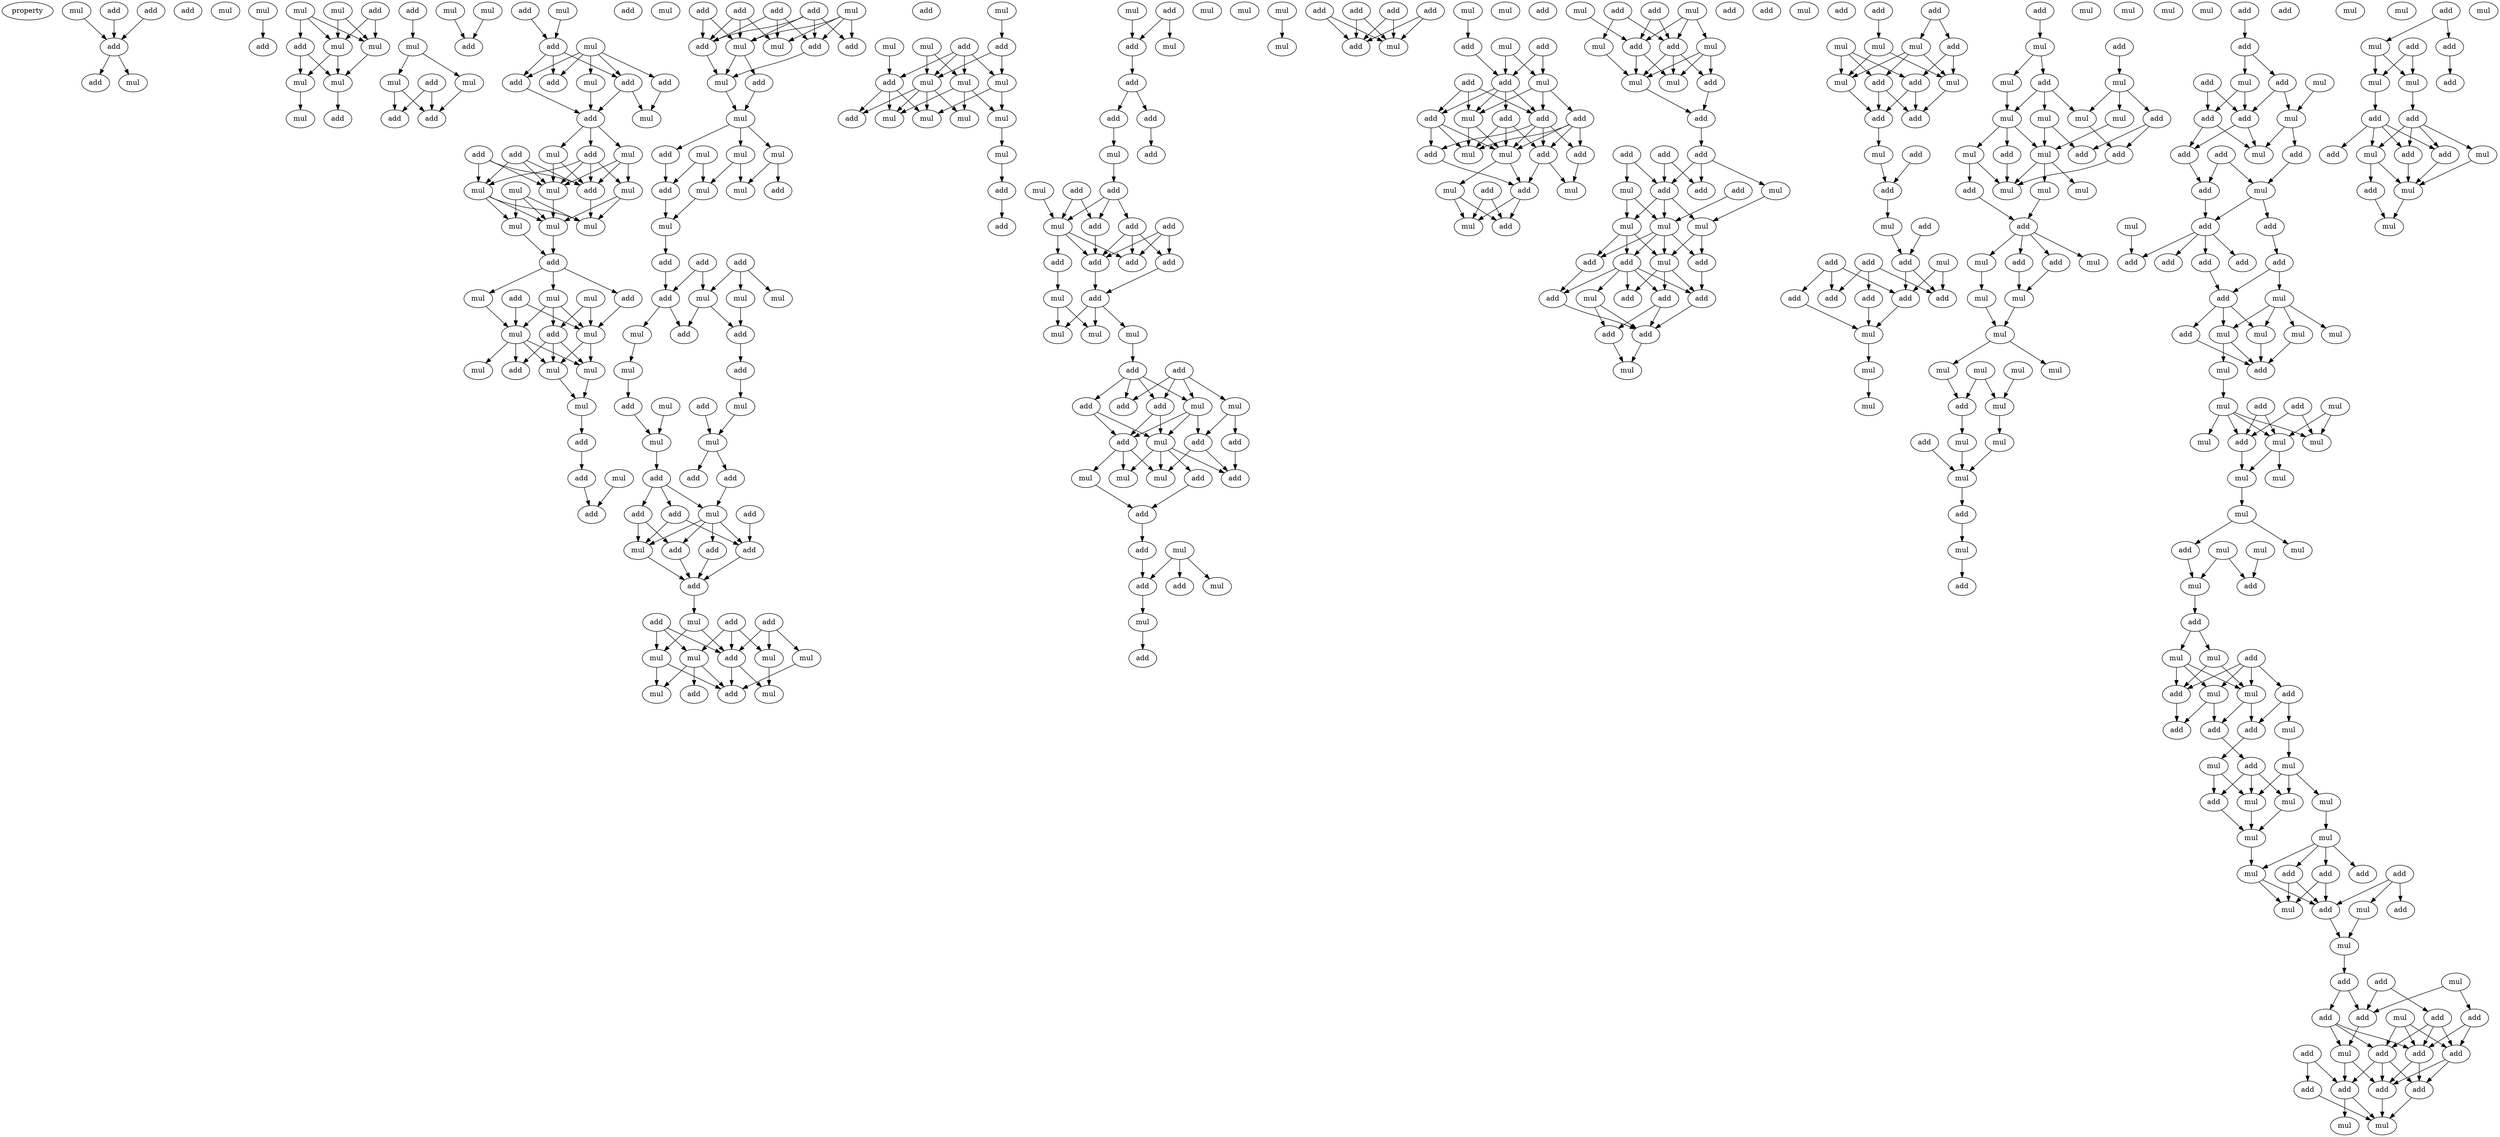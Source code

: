 digraph {
    node [fontcolor=black]
    property [mul=2,lf=1.8]
    0 [ label = mul ];
    1 [ label = add ];
    2 [ label = add ];
    3 [ label = add ];
    4 [ label = add ];
    5 [ label = mul ];
    6 [ label = add ];
    7 [ label = mul ];
    8 [ label = mul ];
    9 [ label = mul ];
    10 [ label = add ];
    11 [ label = mul ];
    12 [ label = add ];
    13 [ label = mul ];
    14 [ label = add ];
    15 [ label = mul ];
    16 [ label = mul ];
    17 [ label = mul ];
    18 [ label = add ];
    19 [ label = add ];
    20 [ label = mul ];
    21 [ label = mul ];
    22 [ label = mul ];
    23 [ label = mul ];
    24 [ label = add ];
    25 [ label = add ];
    26 [ label = mul ];
    27 [ label = add ];
    28 [ label = mul ];
    29 [ label = add ];
    30 [ label = add ];
    31 [ label = mul ];
    32 [ label = add ];
    33 [ label = mul ];
    34 [ label = add ];
    35 [ label = add ];
    36 [ label = add ];
    37 [ label = add ];
    38 [ label = mul ];
    39 [ label = add ];
    40 [ label = mul ];
    41 [ label = add ];
    42 [ label = mul ];
    43 [ label = mul ];
    44 [ label = add ];
    45 [ label = add ];
    46 [ label = add ];
    47 [ label = mul ];
    48 [ label = mul ];
    49 [ label = mul ];
    50 [ label = add ];
    51 [ label = mul ];
    52 [ label = mul ];
    53 [ label = mul ];
    54 [ label = mul ];
    55 [ label = add ];
    56 [ label = add ];
    57 [ label = mul ];
    58 [ label = mul ];
    59 [ label = add ];
    60 [ label = mul ];
    61 [ label = mul ];
    62 [ label = mul ];
    63 [ label = add ];
    64 [ label = add ];
    65 [ label = mul ];
    66 [ label = mul ];
    67 [ label = mul ];
    68 [ label = mul ];
    69 [ label = add ];
    70 [ label = mul ];
    71 [ label = add ];
    72 [ label = add ];
    73 [ label = mul ];
    74 [ label = add ];
    75 [ label = mul ];
    76 [ label = add ];
    77 [ label = add ];
    78 [ label = add ];
    79 [ label = mul ];
    80 [ label = mul ];
    81 [ label = add ];
    82 [ label = add ];
    83 [ label = add ];
    84 [ label = mul ];
    85 [ label = add ];
    86 [ label = mul ];
    87 [ label = mul ];
    88 [ label = mul ];
    89 [ label = add ];
    90 [ label = mul ];
    91 [ label = mul ];
    92 [ label = add ];
    93 [ label = add ];
    94 [ label = mul ];
    95 [ label = mul ];
    96 [ label = add ];
    97 [ label = add ];
    98 [ label = add ];
    99 [ label = mul ];
    100 [ label = mul ];
    101 [ label = mul ];
    102 [ label = add ];
    103 [ label = mul ];
    104 [ label = add ];
    105 [ label = add ];
    106 [ label = add ];
    107 [ label = mul ];
    108 [ label = add ];
    109 [ label = add ];
    110 [ label = mul ];
    111 [ label = mul ];
    112 [ label = add ];
    113 [ label = mul ];
    114 [ label = mul ];
    115 [ label = add ];
    116 [ label = add ];
    117 [ label = add ];
    118 [ label = add ];
    119 [ label = mul ];
    120 [ label = add ];
    121 [ label = add ];
    122 [ label = add ];
    123 [ label = add ];
    124 [ label = add ];
    125 [ label = mul ];
    126 [ label = add ];
    127 [ label = add ];
    128 [ label = add ];
    129 [ label = mul ];
    130 [ label = add ];
    131 [ label = mul ];
    132 [ label = mul ];
    133 [ label = add ];
    134 [ label = mul ];
    135 [ label = mul ];
    136 [ label = add ];
    137 [ label = mul ];
    138 [ label = add ];
    139 [ label = mul ];
    140 [ label = mul ];
    141 [ label = add ];
    142 [ label = add ];
    143 [ label = mul ];
    144 [ label = mul ];
    145 [ label = add ];
    146 [ label = mul ];
    147 [ label = mul ];
    148 [ label = mul ];
    149 [ label = mul ];
    150 [ label = add ];
    151 [ label = mul ];
    152 [ label = mul ];
    153 [ label = mul ];
    154 [ label = mul ];
    155 [ label = add ];
    156 [ label = mul ];
    157 [ label = add ];
    158 [ label = add ];
    159 [ label = mul ];
    160 [ label = add ];
    161 [ label = add ];
    162 [ label = add ];
    163 [ label = mul ];
    164 [ label = add ];
    165 [ label = mul ];
    166 [ label = add ];
    167 [ label = mul ];
    168 [ label = add ];
    169 [ label = mul ];
    170 [ label = add ];
    171 [ label = add ];
    172 [ label = mul ];
    173 [ label = add ];
    174 [ label = add ];
    175 [ label = add ];
    176 [ label = add ];
    177 [ label = add ];
    178 [ label = add ];
    179 [ label = mul ];
    180 [ label = add ];
    181 [ label = mul ];
    182 [ label = mul ];
    183 [ label = mul ];
    184 [ label = add ];
    185 [ label = add ];
    186 [ label = add ];
    187 [ label = add ];
    188 [ label = mul ];
    189 [ label = add ];
    190 [ label = mul ];
    191 [ label = mul ];
    192 [ label = add ];
    193 [ label = add ];
    194 [ label = add ];
    195 [ label = add ];
    196 [ label = mul ];
    197 [ label = mul ];
    198 [ label = add ];
    199 [ label = mul ];
    200 [ label = add ];
    201 [ label = add ];
    202 [ label = mul ];
    203 [ label = mul ];
    204 [ label = add ];
    205 [ label = mul ];
    206 [ label = mul ];
    207 [ label = add ];
    208 [ label = mul ];
    209 [ label = add ];
    210 [ label = add ];
    211 [ label = add ];
    212 [ label = add ];
    213 [ label = add ];
    214 [ label = mul ];
    215 [ label = add ];
    216 [ label = mul ];
    217 [ label = add ];
    218 [ label = add ];
    219 [ label = mul ];
    220 [ label = add ];
    221 [ label = mul ];
    222 [ label = add ];
    223 [ label = add ];
    224 [ label = add ];
    225 [ label = add ];
    226 [ label = add ];
    227 [ label = mul ];
    228 [ label = add ];
    229 [ label = add ];
    230 [ label = add ];
    231 [ label = mul ];
    232 [ label = mul ];
    233 [ label = add ];
    234 [ label = mul ];
    235 [ label = add ];
    236 [ label = mul ];
    237 [ label = mul ];
    238 [ label = add ];
    239 [ label = mul ];
    240 [ label = add ];
    241 [ label = add ];
    242 [ label = mul ];
    243 [ label = mul ];
    244 [ label = add ];
    245 [ label = add ];
    246 [ label = mul ];
    247 [ label = add ];
    248 [ label = mul ];
    249 [ label = mul ];
    250 [ label = add ];
    251 [ label = mul ];
    252 [ label = add ];
    253 [ label = add ];
    254 [ label = add ];
    255 [ label = add ];
    256 [ label = add ];
    257 [ label = mul ];
    258 [ label = add ];
    259 [ label = mul ];
    260 [ label = add ];
    261 [ label = add ];
    262 [ label = mul ];
    263 [ label = mul ];
    264 [ label = mul ];
    265 [ label = mul ];
    266 [ label = add ];
    267 [ label = add ];
    268 [ label = add ];
    269 [ label = add ];
    270 [ label = add ];
    271 [ label = add ];
    272 [ label = add ];
    273 [ label = mul ];
    274 [ label = add ];
    275 [ label = add ];
    276 [ label = mul ];
    277 [ label = add ];
    278 [ label = mul ];
    279 [ label = add ];
    280 [ label = add ];
    281 [ label = add ];
    282 [ label = mul ];
    283 [ label = mul ];
    284 [ label = mul ];
    285 [ label = add ];
    286 [ label = mul ];
    287 [ label = add ];
    288 [ label = add ];
    289 [ label = mul ];
    290 [ label = add ];
    291 [ label = add ];
    292 [ label = mul ];
    293 [ label = add ];
    294 [ label = add ];
    295 [ label = mul ];
    296 [ label = add ];
    297 [ label = add ];
    298 [ label = add ];
    299 [ label = mul ];
    300 [ label = add ];
    301 [ label = add ];
    302 [ label = add ];
    303 [ label = add ];
    304 [ label = add ];
    305 [ label = add ];
    306 [ label = mul ];
    307 [ label = mul ];
    308 [ label = add ];
    309 [ label = mul ];
    310 [ label = add ];
    311 [ label = mul ];
    312 [ label = mul ];
    313 [ label = mul ];
    314 [ label = add ];
    315 [ label = mul ];
    316 [ label = add ];
    317 [ label = mul ];
    318 [ label = mul ];
    319 [ label = mul ];
    320 [ label = mul ];
    321 [ label = add ];
    322 [ label = mul ];
    323 [ label = add ];
    324 [ label = add ];
    325 [ label = add ];
    326 [ label = mul ];
    327 [ label = mul ];
    328 [ label = mul ];
    329 [ label = add ];
    330 [ label = add ];
    331 [ label = mul ];
    332 [ label = add ];
    333 [ label = mul ];
    334 [ label = mul ];
    335 [ label = mul ];
    336 [ label = mul ];
    337 [ label = mul ];
    338 [ label = mul ];
    339 [ label = mul ];
    340 [ label = mul ];
    341 [ label = mul ];
    342 [ label = mul ];
    343 [ label = add ];
    344 [ label = mul ];
    345 [ label = add ];
    346 [ label = mul ];
    347 [ label = mul ];
    348 [ label = mul ];
    349 [ label = mul ];
    350 [ label = add ];
    351 [ label = mul ];
    352 [ label = mul ];
    353 [ label = add ];
    354 [ label = add ];
    355 [ label = add ];
    356 [ label = add ];
    357 [ label = mul ];
    358 [ label = add ];
    359 [ label = mul ];
    360 [ label = add ];
    361 [ label = mul ];
    362 [ label = add ];
    363 [ label = add ];
    364 [ label = mul ];
    365 [ label = add ];
    366 [ label = add ];
    367 [ label = mul ];
    368 [ label = add ];
    369 [ label = add ];
    370 [ label = mul ];
    371 [ label = mul ];
    372 [ label = add ];
    373 [ label = add ];
    374 [ label = add ];
    375 [ label = add ];
    376 [ label = add ];
    377 [ label = add ];
    378 [ label = add ];
    379 [ label = mul ];
    380 [ label = add ];
    381 [ label = mul ];
    382 [ label = mul ];
    383 [ label = mul ];
    384 [ label = add ];
    385 [ label = mul ];
    386 [ label = mul ];
    387 [ label = add ];
    388 [ label = add ];
    389 [ label = add ];
    390 [ label = mul ];
    391 [ label = mul ];
    392 [ label = mul ];
    393 [ label = add ];
    394 [ label = mul ];
    395 [ label = mul ];
    396 [ label = mul ];
    397 [ label = mul ];
    398 [ label = mul ];
    399 [ label = add ];
    400 [ label = mul ];
    401 [ label = mul ];
    402 [ label = mul ];
    403 [ label = mul ];
    404 [ label = add ];
    405 [ label = mul ];
    406 [ label = add ];
    407 [ label = mul ];
    408 [ label = mul ];
    409 [ label = add ];
    410 [ label = mul ];
    411 [ label = mul ];
    412 [ label = add ];
    413 [ label = add ];
    414 [ label = add ];
    415 [ label = add ];
    416 [ label = add ];
    417 [ label = mul ];
    418 [ label = mul ];
    419 [ label = add ];
    420 [ label = mul ];
    421 [ label = add ];
    422 [ label = mul ];
    423 [ label = mul ];
    424 [ label = mul ];
    425 [ label = mul ];
    426 [ label = mul ];
    427 [ label = mul ];
    428 [ label = add ];
    429 [ label = add ];
    430 [ label = add ];
    431 [ label = add ];
    432 [ label = mul ];
    433 [ label = mul ];
    434 [ label = add ];
    435 [ label = add ];
    436 [ label = mul ];
    437 [ label = mul ];
    438 [ label = add ];
    439 [ label = add ];
    440 [ label = mul ];
    441 [ label = add ];
    442 [ label = add ];
    443 [ label = add ];
    444 [ label = add ];
    445 [ label = add ];
    446 [ label = add ];
    447 [ label = mul ];
    448 [ label = add ];
    449 [ label = add ];
    450 [ label = add ];
    451 [ label = add ];
    452 [ label = add ];
    453 [ label = add ];
    454 [ label = mul ];
    455 [ label = mul ];
    456 [ label = add ];
    457 [ label = add ];
    458 [ label = mul ];
    459 [ label = add ];
    460 [ label = mul ];
    461 [ label = mul ];
    462 [ label = mul ];
    463 [ label = add ];
    464 [ label = add ];
    465 [ label = add ];
    466 [ label = add ];
    467 [ label = add ];
    468 [ label = mul ];
    469 [ label = add ];
    470 [ label = mul ];
    471 [ label = add ];
    472 [ label = mul ];
    473 [ label = mul ];
    0 -> 4 [ name = 0 ];
    1 -> 4 [ name = 1 ];
    2 -> 4 [ name = 2 ];
    4 -> 6 [ name = 3 ];
    4 -> 7 [ name = 4 ];
    8 -> 10 [ name = 5 ];
    9 -> 13 [ name = 6 ];
    9 -> 14 [ name = 7 ];
    9 -> 15 [ name = 8 ];
    11 -> 13 [ name = 9 ];
    11 -> 15 [ name = 10 ];
    12 -> 13 [ name = 11 ];
    12 -> 15 [ name = 12 ];
    13 -> 16 [ name = 13 ];
    13 -> 17 [ name = 14 ];
    14 -> 16 [ name = 15 ];
    14 -> 17 [ name = 16 ];
    15 -> 16 [ name = 17 ];
    16 -> 18 [ name = 18 ];
    17 -> 20 [ name = 19 ];
    19 -> 21 [ name = 20 ];
    21 -> 22 [ name = 21 ];
    21 -> 23 [ name = 22 ];
    22 -> 25 [ name = 23 ];
    22 -> 27 [ name = 24 ];
    23 -> 25 [ name = 25 ];
    24 -> 25 [ name = 26 ];
    24 -> 27 [ name = 27 ];
    26 -> 29 [ name = 28 ];
    28 -> 29 [ name = 29 ];
    30 -> 34 [ name = 30 ];
    31 -> 34 [ name = 31 ];
    33 -> 35 [ name = 32 ];
    33 -> 36 [ name = 33 ];
    33 -> 37 [ name = 34 ];
    33 -> 38 [ name = 35 ];
    33 -> 39 [ name = 36 ];
    34 -> 35 [ name = 37 ];
    34 -> 37 [ name = 38 ];
    34 -> 39 [ name = 39 ];
    36 -> 40 [ name = 40 ];
    37 -> 40 [ name = 41 ];
    37 -> 41 [ name = 42 ];
    38 -> 41 [ name = 43 ];
    39 -> 41 [ name = 44 ];
    41 -> 42 [ name = 45 ];
    41 -> 43 [ name = 46 ];
    41 -> 45 [ name = 47 ];
    42 -> 49 [ name = 48 ];
    42 -> 50 [ name = 49 ];
    42 -> 51 [ name = 50 ];
    43 -> 49 [ name = 51 ];
    43 -> 50 [ name = 52 ];
    44 -> 47 [ name = 53 ];
    44 -> 49 [ name = 54 ];
    44 -> 50 [ name = 55 ];
    45 -> 47 [ name = 56 ];
    45 -> 49 [ name = 57 ];
    45 -> 50 [ name = 58 ];
    45 -> 51 [ name = 59 ];
    46 -> 47 [ name = 60 ];
    46 -> 49 [ name = 61 ];
    46 -> 50 [ name = 62 ];
    47 -> 52 [ name = 63 ];
    47 -> 53 [ name = 64 ];
    47 -> 54 [ name = 65 ];
    48 -> 52 [ name = 66 ];
    48 -> 53 [ name = 67 ];
    48 -> 54 [ name = 68 ];
    49 -> 54 [ name = 69 ];
    50 -> 52 [ name = 70 ];
    51 -> 52 [ name = 71 ];
    51 -> 54 [ name = 72 ];
    53 -> 55 [ name = 73 ];
    54 -> 55 [ name = 74 ];
    55 -> 57 [ name = 75 ];
    55 -> 59 [ name = 76 ];
    55 -> 60 [ name = 77 ];
    56 -> 61 [ name = 78 ];
    56 -> 62 [ name = 79 ];
    57 -> 61 [ name = 80 ];
    57 -> 62 [ name = 81 ];
    57 -> 63 [ name = 82 ];
    58 -> 61 [ name = 83 ];
    58 -> 63 [ name = 84 ];
    59 -> 61 [ name = 85 ];
    60 -> 62 [ name = 86 ];
    61 -> 65 [ name = 87 ];
    61 -> 66 [ name = 88 ];
    62 -> 64 [ name = 89 ];
    62 -> 65 [ name = 90 ];
    62 -> 66 [ name = 91 ];
    62 -> 67 [ name = 92 ];
    63 -> 64 [ name = 93 ];
    63 -> 65 [ name = 94 ];
    63 -> 66 [ name = 95 ];
    65 -> 68 [ name = 96 ];
    66 -> 68 [ name = 97 ];
    68 -> 69 [ name = 98 ];
    69 -> 71 [ name = 99 ];
    70 -> 72 [ name = 100 ];
    71 -> 72 [ name = 101 ];
    74 -> 79 [ name = 102 ];
    74 -> 80 [ name = 103 ];
    74 -> 82 [ name = 104 ];
    75 -> 79 [ name = 105 ];
    75 -> 80 [ name = 106 ];
    75 -> 81 [ name = 107 ];
    75 -> 83 [ name = 108 ];
    76 -> 80 [ name = 109 ];
    76 -> 81 [ name = 110 ];
    76 -> 82 [ name = 111 ];
    76 -> 83 [ name = 112 ];
    77 -> 80 [ name = 113 ];
    77 -> 82 [ name = 114 ];
    78 -> 79 [ name = 115 ];
    78 -> 82 [ name = 116 ];
    78 -> 83 [ name = 117 ];
    80 -> 84 [ name = 118 ];
    80 -> 85 [ name = 119 ];
    82 -> 84 [ name = 120 ];
    83 -> 84 [ name = 121 ];
    84 -> 86 [ name = 122 ];
    85 -> 86 [ name = 123 ];
    86 -> 87 [ name = 124 ];
    86 -> 89 [ name = 125 ];
    86 -> 90 [ name = 126 ];
    87 -> 91 [ name = 127 ];
    87 -> 94 [ name = 128 ];
    88 -> 91 [ name = 129 ];
    88 -> 93 [ name = 130 ];
    89 -> 93 [ name = 131 ];
    90 -> 92 [ name = 132 ];
    90 -> 94 [ name = 133 ];
    91 -> 95 [ name = 134 ];
    93 -> 95 [ name = 135 ];
    95 -> 96 [ name = 136 ];
    96 -> 102 [ name = 137 ];
    97 -> 99 [ name = 138 ];
    97 -> 100 [ name = 139 ];
    97 -> 101 [ name = 140 ];
    98 -> 100 [ name = 141 ];
    98 -> 102 [ name = 142 ];
    99 -> 105 [ name = 143 ];
    100 -> 104 [ name = 144 ];
    100 -> 105 [ name = 145 ];
    102 -> 103 [ name = 146 ];
    102 -> 104 [ name = 147 ];
    103 -> 107 [ name = 148 ];
    105 -> 106 [ name = 149 ];
    106 -> 111 [ name = 150 ];
    107 -> 112 [ name = 151 ];
    109 -> 113 [ name = 152 ];
    110 -> 114 [ name = 153 ];
    111 -> 113 [ name = 154 ];
    112 -> 114 [ name = 155 ];
    113 -> 116 [ name = 156 ];
    113 -> 117 [ name = 157 ];
    114 -> 115 [ name = 158 ];
    115 -> 119 [ name = 159 ];
    115 -> 120 [ name = 160 ];
    115 -> 121 [ name = 161 ];
    116 -> 119 [ name = 162 ];
    118 -> 124 [ name = 163 ];
    119 -> 122 [ name = 164 ];
    119 -> 123 [ name = 165 ];
    119 -> 124 [ name = 166 ];
    119 -> 125 [ name = 167 ];
    120 -> 122 [ name = 168 ];
    120 -> 125 [ name = 169 ];
    121 -> 124 [ name = 170 ];
    121 -> 125 [ name = 171 ];
    122 -> 126 [ name = 172 ];
    123 -> 126 [ name = 173 ];
    124 -> 126 [ name = 174 ];
    125 -> 126 [ name = 175 ];
    126 -> 129 [ name = 176 ];
    127 -> 132 [ name = 177 ];
    127 -> 133 [ name = 178 ];
    127 -> 135 [ name = 179 ];
    128 -> 133 [ name = 180 ];
    128 -> 134 [ name = 181 ];
    128 -> 135 [ name = 182 ];
    129 -> 131 [ name = 183 ];
    129 -> 133 [ name = 184 ];
    130 -> 131 [ name = 185 ];
    130 -> 132 [ name = 186 ];
    130 -> 133 [ name = 187 ];
    131 -> 136 [ name = 188 ];
    131 -> 139 [ name = 189 ];
    132 -> 136 [ name = 190 ];
    132 -> 138 [ name = 191 ];
    132 -> 139 [ name = 192 ];
    133 -> 136 [ name = 193 ];
    133 -> 137 [ name = 194 ];
    134 -> 136 [ name = 195 ];
    135 -> 137 [ name = 196 ];
    140 -> 141 [ name = 197 ];
    141 -> 146 [ name = 198 ];
    141 -> 147 [ name = 199 ];
    142 -> 145 [ name = 200 ];
    142 -> 146 [ name = 201 ];
    142 -> 147 [ name = 202 ];
    142 -> 148 [ name = 203 ];
    143 -> 145 [ name = 204 ];
    144 -> 146 [ name = 205 ];
    144 -> 148 [ name = 206 ];
    145 -> 149 [ name = 207 ];
    145 -> 150 [ name = 208 ];
    145 -> 152 [ name = 209 ];
    146 -> 149 [ name = 210 ];
    146 -> 150 [ name = 211 ];
    146 -> 152 [ name = 212 ];
    146 -> 153 [ name = 213 ];
    147 -> 151 [ name = 214 ];
    147 -> 152 [ name = 215 ];
    148 -> 149 [ name = 216 ];
    148 -> 151 [ name = 217 ];
    148 -> 153 [ name = 218 ];
    151 -> 154 [ name = 219 ];
    154 -> 157 [ name = 220 ];
    155 -> 158 [ name = 221 ];
    155 -> 159 [ name = 222 ];
    156 -> 158 [ name = 223 ];
    157 -> 160 [ name = 224 ];
    158 -> 161 [ name = 225 ];
    161 -> 162 [ name = 226 ];
    161 -> 164 [ name = 227 ];
    162 -> 167 [ name = 228 ];
    164 -> 166 [ name = 229 ];
    167 -> 168 [ name = 230 ];
    168 -> 171 [ name = 231 ];
    168 -> 172 [ name = 232 ];
    168 -> 173 [ name = 233 ];
    169 -> 172 [ name = 234 ];
    170 -> 171 [ name = 235 ];
    170 -> 172 [ name = 236 ];
    171 -> 178 [ name = 237 ];
    172 -> 175 [ name = 238 ];
    172 -> 177 [ name = 239 ];
    172 -> 178 [ name = 240 ];
    173 -> 175 [ name = 241 ];
    173 -> 176 [ name = 242 ];
    173 -> 178 [ name = 243 ];
    174 -> 175 [ name = 244 ];
    174 -> 176 [ name = 245 ];
    174 -> 178 [ name = 246 ];
    176 -> 180 [ name = 247 ];
    177 -> 179 [ name = 248 ];
    178 -> 180 [ name = 249 ];
    179 -> 181 [ name = 250 ];
    179 -> 183 [ name = 251 ];
    180 -> 181 [ name = 252 ];
    180 -> 182 [ name = 253 ];
    180 -> 183 [ name = 254 ];
    182 -> 185 [ name = 255 ];
    184 -> 187 [ name = 256 ];
    184 -> 188 [ name = 257 ];
    184 -> 189 [ name = 258 ];
    184 -> 190 [ name = 259 ];
    185 -> 186 [ name = 260 ];
    185 -> 187 [ name = 261 ];
    185 -> 188 [ name = 262 ];
    185 -> 189 [ name = 263 ];
    186 -> 191 [ name = 264 ];
    186 -> 193 [ name = 265 ];
    188 -> 191 [ name = 266 ];
    188 -> 193 [ name = 267 ];
    188 -> 194 [ name = 268 ];
    189 -> 191 [ name = 269 ];
    189 -> 193 [ name = 270 ];
    190 -> 192 [ name = 271 ];
    190 -> 194 [ name = 272 ];
    191 -> 195 [ name = 273 ];
    191 -> 196 [ name = 274 ];
    191 -> 198 [ name = 275 ];
    191 -> 199 [ name = 276 ];
    192 -> 198 [ name = 277 ];
    193 -> 196 [ name = 278 ];
    193 -> 197 [ name = 279 ];
    193 -> 199 [ name = 280 ];
    194 -> 196 [ name = 281 ];
    194 -> 198 [ name = 282 ];
    195 -> 200 [ name = 283 ];
    197 -> 200 [ name = 284 ];
    200 -> 201 [ name = 285 ];
    201 -> 204 [ name = 286 ];
    202 -> 206 [ name = 287 ];
    203 -> 204 [ name = 288 ];
    203 -> 205 [ name = 289 ];
    203 -> 207 [ name = 290 ];
    204 -> 208 [ name = 291 ];
    208 -> 209 [ name = 292 ];
    210 -> 215 [ name = 293 ];
    210 -> 216 [ name = 294 ];
    211 -> 215 [ name = 295 ];
    211 -> 216 [ name = 296 ];
    212 -> 215 [ name = 297 ];
    212 -> 216 [ name = 298 ];
    213 -> 215 [ name = 299 ];
    213 -> 216 [ name = 300 ];
    214 -> 218 [ name = 301 ];
    217 -> 221 [ name = 302 ];
    217 -> 222 [ name = 303 ];
    218 -> 222 [ name = 304 ];
    219 -> 221 [ name = 305 ];
    219 -> 222 [ name = 306 ];
    220 -> 223 [ name = 307 ];
    220 -> 224 [ name = 308 ];
    220 -> 227 [ name = 309 ];
    221 -> 224 [ name = 310 ];
    221 -> 226 [ name = 311 ];
    221 -> 227 [ name = 312 ];
    222 -> 223 [ name = 313 ];
    222 -> 224 [ name = 314 ];
    222 -> 225 [ name = 315 ];
    222 -> 227 [ name = 316 ];
    223 -> 228 [ name = 317 ];
    223 -> 231 [ name = 318 ];
    223 -> 232 [ name = 319 ];
    224 -> 228 [ name = 320 ];
    224 -> 229 [ name = 321 ];
    224 -> 230 [ name = 322 ];
    224 -> 232 [ name = 323 ];
    225 -> 230 [ name = 324 ];
    225 -> 231 [ name = 325 ];
    225 -> 232 [ name = 326 ];
    226 -> 229 [ name = 327 ];
    226 -> 230 [ name = 328 ];
    226 -> 231 [ name = 329 ];
    226 -> 232 [ name = 330 ];
    227 -> 231 [ name = 331 ];
    227 -> 232 [ name = 332 ];
    228 -> 235 [ name = 333 ];
    229 -> 234 [ name = 334 ];
    230 -> 234 [ name = 335 ];
    230 -> 235 [ name = 336 ];
    232 -> 235 [ name = 337 ];
    232 -> 236 [ name = 338 ];
    233 -> 237 [ name = 339 ];
    233 -> 238 [ name = 340 ];
    235 -> 237 [ name = 341 ];
    235 -> 238 [ name = 342 ];
    236 -> 237 [ name = 343 ];
    236 -> 238 [ name = 344 ];
    241 -> 245 [ name = 345 ];
    241 -> 247 [ name = 346 ];
    242 -> 245 [ name = 347 ];
    242 -> 247 [ name = 348 ];
    242 -> 248 [ name = 349 ];
    243 -> 245 [ name = 350 ];
    244 -> 246 [ name = 351 ];
    244 -> 247 [ name = 352 ];
    245 -> 249 [ name = 353 ];
    245 -> 251 [ name = 354 ];
    246 -> 251 [ name = 355 ];
    247 -> 249 [ name = 356 ];
    247 -> 250 [ name = 357 ];
    247 -> 251 [ name = 358 ];
    248 -> 249 [ name = 359 ];
    248 -> 250 [ name = 360 ];
    248 -> 251 [ name = 361 ];
    250 -> 252 [ name = 362 ];
    251 -> 252 [ name = 363 ];
    252 -> 255 [ name = 364 ];
    253 -> 260 [ name = 365 ];
    253 -> 261 [ name = 366 ];
    255 -> 259 [ name = 367 ];
    255 -> 260 [ name = 368 ];
    255 -> 261 [ name = 369 ];
    256 -> 257 [ name = 370 ];
    256 -> 260 [ name = 371 ];
    257 -> 262 [ name = 372 ];
    257 -> 264 [ name = 373 ];
    258 -> 262 [ name = 374 ];
    259 -> 263 [ name = 375 ];
    260 -> 262 [ name = 376 ];
    260 -> 263 [ name = 377 ];
    260 -> 264 [ name = 378 ];
    262 -> 265 [ name = 379 ];
    262 -> 266 [ name = 380 ];
    262 -> 267 [ name = 381 ];
    262 -> 268 [ name = 382 ];
    263 -> 265 [ name = 383 ];
    263 -> 266 [ name = 384 ];
    264 -> 265 [ name = 385 ];
    264 -> 267 [ name = 386 ];
    264 -> 268 [ name = 387 ];
    265 -> 269 [ name = 388 ];
    265 -> 270 [ name = 389 ];
    265 -> 271 [ name = 390 ];
    266 -> 270 [ name = 391 ];
    267 -> 272 [ name = 392 ];
    268 -> 269 [ name = 393 ];
    268 -> 270 [ name = 394 ];
    268 -> 271 [ name = 395 ];
    268 -> 272 [ name = 396 ];
    268 -> 273 [ name = 397 ];
    269 -> 274 [ name = 398 ];
    269 -> 275 [ name = 399 ];
    270 -> 274 [ name = 400 ];
    272 -> 274 [ name = 401 ];
    273 -> 274 [ name = 402 ];
    273 -> 275 [ name = 403 ];
    274 -> 276 [ name = 404 ];
    275 -> 276 [ name = 405 ];
    280 -> 284 [ name = 406 ];
    280 -> 285 [ name = 407 ];
    281 -> 282 [ name = 408 ];
    282 -> 286 [ name = 409 ];
    282 -> 289 [ name = 410 ];
    283 -> 286 [ name = 411 ];
    283 -> 287 [ name = 412 ];
    283 -> 288 [ name = 413 ];
    284 -> 286 [ name = 414 ];
    284 -> 287 [ name = 415 ];
    284 -> 289 [ name = 416 ];
    285 -> 288 [ name = 417 ];
    285 -> 289 [ name = 418 ];
    286 -> 291 [ name = 419 ];
    287 -> 290 [ name = 420 ];
    287 -> 291 [ name = 421 ];
    288 -> 290 [ name = 422 ];
    288 -> 291 [ name = 423 ];
    289 -> 290 [ name = 424 ];
    291 -> 292 [ name = 425 ];
    292 -> 294 [ name = 426 ];
    293 -> 294 [ name = 427 ];
    294 -> 295 [ name = 428 ];
    295 -> 300 [ name = 429 ];
    296 -> 300 [ name = 430 ];
    297 -> 301 [ name = 431 ];
    297 -> 303 [ name = 432 ];
    297 -> 304 [ name = 433 ];
    298 -> 302 [ name = 434 ];
    298 -> 304 [ name = 435 ];
    298 -> 305 [ name = 436 ];
    299 -> 302 [ name = 437 ];
    299 -> 303 [ name = 438 ];
    300 -> 302 [ name = 439 ];
    300 -> 303 [ name = 440 ];
    301 -> 306 [ name = 441 ];
    303 -> 306 [ name = 442 ];
    305 -> 306 [ name = 443 ];
    306 -> 307 [ name = 444 ];
    307 -> 311 [ name = 445 ];
    308 -> 309 [ name = 446 ];
    309 -> 312 [ name = 447 ];
    309 -> 314 [ name = 448 ];
    310 -> 313 [ name = 449 ];
    312 -> 318 [ name = 450 ];
    313 -> 315 [ name = 451 ];
    313 -> 316 [ name = 452 ];
    313 -> 319 [ name = 453 ];
    314 -> 315 [ name = 454 ];
    314 -> 317 [ name = 455 ];
    314 -> 318 [ name = 456 ];
    315 -> 321 [ name = 457 ];
    316 -> 321 [ name = 458 ];
    316 -> 323 [ name = 459 ];
    317 -> 322 [ name = 460 ];
    317 -> 323 [ name = 461 ];
    318 -> 320 [ name = 462 ];
    318 -> 322 [ name = 463 ];
    318 -> 324 [ name = 464 ];
    319 -> 322 [ name = 465 ];
    320 -> 325 [ name = 466 ];
    320 -> 326 [ name = 467 ];
    321 -> 326 [ name = 468 ];
    322 -> 326 [ name = 469 ];
    322 -> 327 [ name = 470 ];
    322 -> 328 [ name = 471 ];
    324 -> 326 [ name = 472 ];
    325 -> 329 [ name = 473 ];
    327 -> 329 [ name = 474 ];
    329 -> 330 [ name = 475 ];
    329 -> 331 [ name = 476 ];
    329 -> 332 [ name = 477 ];
    329 -> 333 [ name = 478 ];
    330 -> 335 [ name = 479 ];
    331 -> 334 [ name = 480 ];
    332 -> 335 [ name = 481 ];
    334 -> 336 [ name = 482 ];
    335 -> 336 [ name = 483 ];
    336 -> 337 [ name = 484 ];
    336 -> 341 [ name = 485 ];
    337 -> 343 [ name = 486 ];
    339 -> 342 [ name = 487 ];
    339 -> 343 [ name = 488 ];
    340 -> 342 [ name = 489 ];
    342 -> 348 [ name = 490 ];
    343 -> 347 [ name = 491 ];
    345 -> 349 [ name = 492 ];
    347 -> 349 [ name = 493 ];
    348 -> 349 [ name = 494 ];
    349 -> 350 [ name = 495 ];
    350 -> 352 [ name = 496 ];
    352 -> 353 [ name = 497 ];
    354 -> 356 [ name = 498 ];
    356 -> 360 [ name = 499 ];
    356 -> 361 [ name = 500 ];
    358 -> 362 [ name = 501 ];
    358 -> 363 [ name = 502 ];
    359 -> 364 [ name = 503 ];
    360 -> 363 [ name = 504 ];
    360 -> 364 [ name = 505 ];
    361 -> 362 [ name = 506 ];
    361 -> 363 [ name = 507 ];
    362 -> 365 [ name = 508 ];
    362 -> 367 [ name = 509 ];
    363 -> 365 [ name = 510 ];
    363 -> 367 [ name = 511 ];
    364 -> 366 [ name = 512 ];
    364 -> 367 [ name = 513 ];
    365 -> 369 [ name = 514 ];
    366 -> 370 [ name = 515 ];
    368 -> 369 [ name = 516 ];
    368 -> 370 [ name = 517 ];
    369 -> 372 [ name = 518 ];
    370 -> 372 [ name = 519 ];
    370 -> 373 [ name = 520 ];
    371 -> 374 [ name = 521 ];
    372 -> 374 [ name = 522 ];
    372 -> 375 [ name = 523 ];
    372 -> 376 [ name = 524 ];
    372 -> 377 [ name = 525 ];
    373 -> 378 [ name = 526 ];
    375 -> 380 [ name = 527 ];
    378 -> 379 [ name = 528 ];
    378 -> 380 [ name = 529 ];
    379 -> 381 [ name = 530 ];
    379 -> 382 [ name = 531 ];
    379 -> 383 [ name = 532 ];
    379 -> 385 [ name = 533 ];
    380 -> 381 [ name = 534 ];
    380 -> 382 [ name = 535 ];
    380 -> 384 [ name = 536 ];
    381 -> 386 [ name = 537 ];
    381 -> 387 [ name = 538 ];
    382 -> 387 [ name = 539 ];
    383 -> 387 [ name = 540 ];
    384 -> 387 [ name = 541 ];
    386 -> 390 [ name = 542 ];
    388 -> 393 [ name = 543 ];
    388 -> 395 [ name = 544 ];
    389 -> 393 [ name = 545 ];
    389 -> 394 [ name = 546 ];
    390 -> 392 [ name = 547 ];
    390 -> 393 [ name = 548 ];
    390 -> 394 [ name = 549 ];
    390 -> 395 [ name = 550 ];
    391 -> 394 [ name = 551 ];
    391 -> 395 [ name = 552 ];
    393 -> 397 [ name = 553 ];
    395 -> 396 [ name = 554 ];
    395 -> 397 [ name = 555 ];
    397 -> 398 [ name = 556 ];
    398 -> 399 [ name = 557 ];
    398 -> 402 [ name = 558 ];
    399 -> 405 [ name = 559 ];
    400 -> 404 [ name = 560 ];
    400 -> 405 [ name = 561 ];
    403 -> 404 [ name = 562 ];
    405 -> 406 [ name = 563 ];
    406 -> 407 [ name = 564 ];
    406 -> 408 [ name = 565 ];
    407 -> 410 [ name = 566 ];
    407 -> 411 [ name = 567 ];
    407 -> 413 [ name = 568 ];
    408 -> 411 [ name = 569 ];
    408 -> 413 [ name = 570 ];
    409 -> 410 [ name = 571 ];
    409 -> 411 [ name = 572 ];
    409 -> 412 [ name = 573 ];
    409 -> 413 [ name = 574 ];
    410 -> 414 [ name = 575 ];
    410 -> 415 [ name = 576 ];
    411 -> 415 [ name = 577 ];
    411 -> 416 [ name = 578 ];
    412 -> 416 [ name = 579 ];
    412 -> 417 [ name = 580 ];
    413 -> 414 [ name = 581 ];
    415 -> 419 [ name = 582 ];
    416 -> 420 [ name = 583 ];
    417 -> 418 [ name = 584 ];
    418 -> 422 [ name = 585 ];
    418 -> 423 [ name = 586 ];
    418 -> 424 [ name = 587 ];
    419 -> 421 [ name = 588 ];
    419 -> 422 [ name = 589 ];
    419 -> 424 [ name = 590 ];
    420 -> 421 [ name = 591 ];
    420 -> 422 [ name = 592 ];
    421 -> 426 [ name = 593 ];
    422 -> 426 [ name = 594 ];
    423 -> 425 [ name = 595 ];
    424 -> 426 [ name = 596 ];
    425 -> 427 [ name = 597 ];
    425 -> 428 [ name = 598 ];
    425 -> 430 [ name = 599 ];
    425 -> 431 [ name = 600 ];
    426 -> 427 [ name = 601 ];
    427 -> 432 [ name = 602 ];
    427 -> 434 [ name = 603 ];
    428 -> 432 [ name = 604 ];
    428 -> 434 [ name = 605 ];
    429 -> 433 [ name = 606 ];
    429 -> 434 [ name = 607 ];
    429 -> 435 [ name = 608 ];
    431 -> 432 [ name = 609 ];
    431 -> 434 [ name = 610 ];
    433 -> 436 [ name = 611 ];
    434 -> 436 [ name = 612 ];
    436 -> 438 [ name = 613 ];
    437 -> 441 [ name = 614 ];
    437 -> 443 [ name = 615 ];
    438 -> 441 [ name = 616 ];
    438 -> 442 [ name = 617 ];
    439 -> 441 [ name = 618 ];
    439 -> 444 [ name = 619 ];
    440 -> 445 [ name = 620 ];
    440 -> 446 [ name = 621 ];
    440 -> 449 [ name = 622 ];
    441 -> 447 [ name = 623 ];
    442 -> 445 [ name = 624 ];
    442 -> 446 [ name = 625 ];
    442 -> 447 [ name = 626 ];
    443 -> 445 [ name = 627 ];
    443 -> 449 [ name = 628 ];
    444 -> 445 [ name = 629 ];
    444 -> 446 [ name = 630 ];
    444 -> 449 [ name = 631 ];
    445 -> 451 [ name = 632 ];
    445 -> 453 [ name = 633 ];
    446 -> 450 [ name = 634 ];
    446 -> 451 [ name = 635 ];
    446 -> 453 [ name = 636 ];
    447 -> 450 [ name = 637 ];
    447 -> 453 [ name = 638 ];
    448 -> 450 [ name = 639 ];
    448 -> 452 [ name = 640 ];
    449 -> 451 [ name = 641 ];
    449 -> 453 [ name = 642 ];
    450 -> 454 [ name = 643 ];
    450 -> 455 [ name = 644 ];
    451 -> 454 [ name = 645 ];
    452 -> 454 [ name = 646 ];
    453 -> 454 [ name = 647 ];
    456 -> 457 [ name = 648 ];
    456 -> 458 [ name = 649 ];
    457 -> 463 [ name = 650 ];
    458 -> 460 [ name = 651 ];
    458 -> 461 [ name = 652 ];
    459 -> 460 [ name = 653 ];
    459 -> 461 [ name = 654 ];
    460 -> 464 [ name = 655 ];
    461 -> 465 [ name = 656 ];
    464 -> 466 [ name = 657 ];
    464 -> 467 [ name = 658 ];
    464 -> 468 [ name = 659 ];
    464 -> 469 [ name = 660 ];
    465 -> 466 [ name = 661 ];
    465 -> 468 [ name = 662 ];
    465 -> 469 [ name = 663 ];
    465 -> 470 [ name = 664 ];
    466 -> 472 [ name = 665 ];
    468 -> 471 [ name = 666 ];
    468 -> 472 [ name = 667 ];
    469 -> 472 [ name = 668 ];
    470 -> 472 [ name = 669 ];
    471 -> 473 [ name = 670 ];
    472 -> 473 [ name = 671 ];
}
